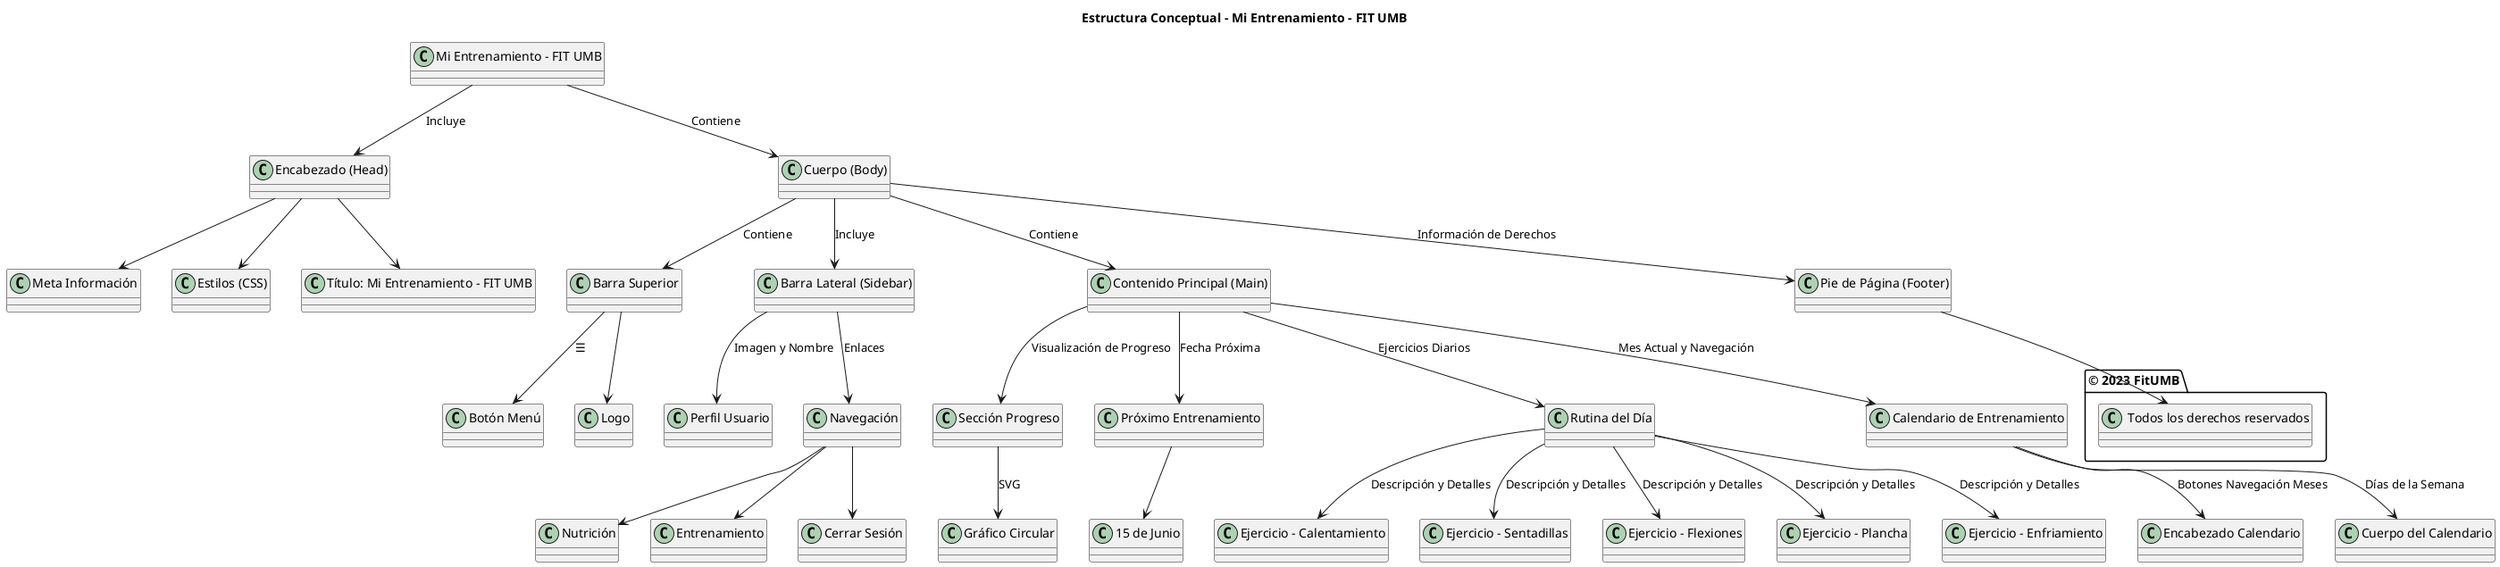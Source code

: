 @startuml a
title Estructura Conceptual - Mi Entrenamiento - FIT UMB

"Mi Entrenamiento - FIT UMB" -down-> "Encabezado (Head)" : Incluye
"Encabezado (Head)" -down-> "Meta Información"
"Encabezado (Head)" -down-> "Estilos (CSS)"
"Encabezado (Head)" -down-> "Título: Mi Entrenamiento - FIT UMB"

"Mi Entrenamiento - FIT UMB" -down-> "Cuerpo (Body)" : Contiene
"Cuerpo (Body)" -down-> "Barra Superior" : Contiene
"Barra Superior" -down-> "Botón Menú" : ☰
"Barra Superior" -down-> "Logo"

"Cuerpo (Body)" -down-> "Barra Lateral (Sidebar)" : Incluye
"Barra Lateral (Sidebar)" -down-> "Perfil Usuario" : Imagen y Nombre
"Barra Lateral (Sidebar)" -down-> "Navegación" : Enlaces
"Navegación" -down-> "Nutrición"
"Navegación" -down-> "Entrenamiento"
"Navegación" -down-> "Cerrar Sesión"

"Cuerpo (Body)" -down-> "Contenido Principal (Main)" : Contiene
"Contenido Principal (Main)" -down-> "Sección Progreso" : Visualización de Progreso
"Sección Progreso" -down-> "Gráfico Circular" : SVG

"Contenido Principal (Main)" -down-> "Próximo Entrenamiento" : Fecha Próxima
"Próximo Entrenamiento" -down-> "15 de Junio"

"Contenido Principal (Main)" -down-> "Rutina del Día" : Ejercicios Diarios
"Rutina del Día" -down-> "Ejercicio - Calentamiento" : Descripción y Detalles
"Rutina del Día" -down-> "Ejercicio - Sentadillas" : Descripción y Detalles
"Rutina del Día" -down-> "Ejercicio - Flexiones" : Descripción y Detalles
"Rutina del Día" -down-> "Ejercicio - Plancha" : Descripción y Detalles
"Rutina del Día" -down-> "Ejercicio - Enfriamiento" : Descripción y Detalles

"Contenido Principal (Main)" -down-> "Calendario de Entrenamiento" : Mes Actual y Navegación
"Calendario de Entrenamiento" -down-> "Encabezado Calendario" : Botones Navegación Meses
"Calendario de Entrenamiento" -down-> "Cuerpo del Calendario" : Días de la Semana

"Cuerpo (Body)" -down-> "Pie de Página (Footer)" : Información de Derechos
"Pie de Página (Footer)" -down-> "© 2023 FitUMB. Todos los derechos reservados."

@enduml

